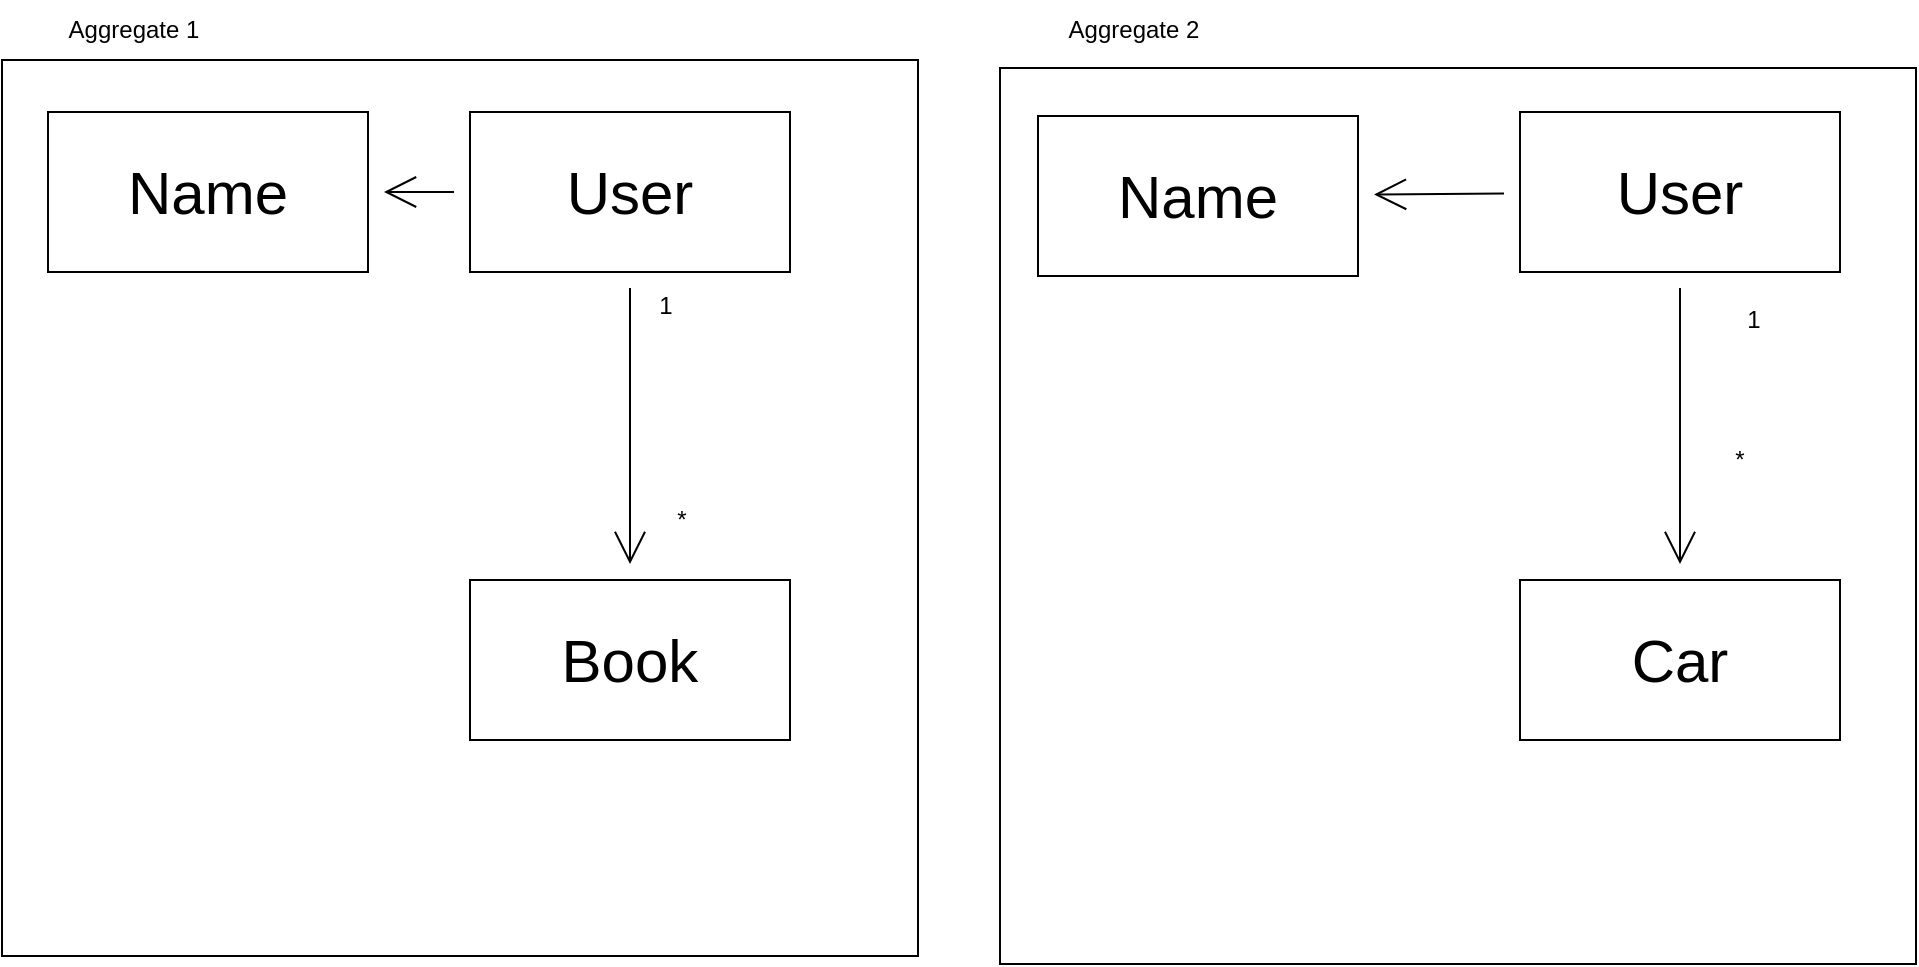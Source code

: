 <mxfile version="21.1.6" type="device">
  <diagram name="Страница 1" id="Wbb-MwMEI4_LJZPYCDE-">
    <mxGraphModel dx="3646" dy="1824" grid="0" gridSize="10" guides="1" tooltips="1" connect="1" arrows="1" fold="1" page="0" pageScale="1" pageWidth="827" pageHeight="1169" math="0" shadow="0">
      <root>
        <mxCell id="0" />
        <mxCell id="1" parent="0" />
        <mxCell id="Drn2X614myOJDq4IEAix-17" value="" style="rounded=0;whiteSpace=wrap;html=1;" vertex="1" parent="1">
          <mxGeometry x="-702" y="-154" width="458" height="448" as="geometry" />
        </mxCell>
        <mxCell id="Drn2X614myOJDq4IEAix-15" value="" style="rounded=0;whiteSpace=wrap;html=1;" vertex="1" parent="1">
          <mxGeometry x="-203" y="-150" width="458" height="448" as="geometry" />
        </mxCell>
        <mxCell id="Drn2X614myOJDq4IEAix-4" style="edgeStyle=none;curved=1;rounded=0;orthogonalLoop=1;jettySize=auto;html=1;endArrow=open;startSize=14;endSize=14;sourcePerimeterSpacing=8;targetPerimeterSpacing=8;" edge="1" parent="1" source="Drn2X614myOJDq4IEAix-1" target="Drn2X614myOJDq4IEAix-3">
          <mxGeometry relative="1" as="geometry" />
        </mxCell>
        <mxCell id="Drn2X614myOJDq4IEAix-12" style="edgeStyle=none;curved=1;rounded=0;orthogonalLoop=1;jettySize=auto;html=1;endArrow=open;startSize=14;endSize=14;sourcePerimeterSpacing=8;targetPerimeterSpacing=8;" edge="1" parent="1" source="Drn2X614myOJDq4IEAix-1" target="Drn2X614myOJDq4IEAix-11">
          <mxGeometry relative="1" as="geometry" />
        </mxCell>
        <mxCell id="Drn2X614myOJDq4IEAix-1" value="User" style="rounded=0;whiteSpace=wrap;html=1;fontSize=30;" vertex="1" parent="1">
          <mxGeometry x="-468" y="-128" width="160" height="80" as="geometry" />
        </mxCell>
        <mxCell id="Drn2X614myOJDq4IEAix-8" style="edgeStyle=none;curved=1;rounded=0;orthogonalLoop=1;jettySize=auto;html=1;endArrow=open;startSize=14;endSize=14;sourcePerimeterSpacing=8;targetPerimeterSpacing=8;" edge="1" parent="1" source="Drn2X614myOJDq4IEAix-2" target="Drn2X614myOJDq4IEAix-7">
          <mxGeometry relative="1" as="geometry" />
        </mxCell>
        <mxCell id="Drn2X614myOJDq4IEAix-14" style="edgeStyle=none;curved=1;rounded=0;orthogonalLoop=1;jettySize=auto;html=1;endArrow=open;startSize=14;endSize=14;sourcePerimeterSpacing=8;targetPerimeterSpacing=8;" edge="1" parent="1" source="Drn2X614myOJDq4IEAix-2" target="Drn2X614myOJDq4IEAix-13">
          <mxGeometry relative="1" as="geometry" />
        </mxCell>
        <mxCell id="Drn2X614myOJDq4IEAix-2" value="User" style="rounded=0;whiteSpace=wrap;html=1;fontSize=30;" vertex="1" parent="1">
          <mxGeometry x="57" y="-128" width="160" height="80" as="geometry" />
        </mxCell>
        <mxCell id="Drn2X614myOJDq4IEAix-3" value="Book" style="rounded=0;whiteSpace=wrap;html=1;fontSize=30;" vertex="1" parent="1">
          <mxGeometry x="-468" y="106" width="160" height="80" as="geometry" />
        </mxCell>
        <mxCell id="Drn2X614myOJDq4IEAix-5" value="1" style="text;html=1;strokeColor=none;fillColor=none;align=center;verticalAlign=middle;whiteSpace=wrap;rounded=0;" vertex="1" parent="1">
          <mxGeometry x="-400" y="-46" width="60" height="30" as="geometry" />
        </mxCell>
        <mxCell id="Drn2X614myOJDq4IEAix-6" value="*" style="text;html=1;strokeColor=none;fillColor=none;align=center;verticalAlign=middle;whiteSpace=wrap;rounded=0;" vertex="1" parent="1">
          <mxGeometry x="-392" y="61" width="60" height="30" as="geometry" />
        </mxCell>
        <mxCell id="Drn2X614myOJDq4IEAix-7" value="Car" style="rounded=0;whiteSpace=wrap;html=1;fontSize=30;" vertex="1" parent="1">
          <mxGeometry x="57" y="106" width="160" height="80" as="geometry" />
        </mxCell>
        <mxCell id="Drn2X614myOJDq4IEAix-9" value="1" style="text;html=1;strokeColor=none;fillColor=none;align=center;verticalAlign=middle;whiteSpace=wrap;rounded=0;" vertex="1" parent="1">
          <mxGeometry x="144" y="-39" width="60" height="30" as="geometry" />
        </mxCell>
        <mxCell id="Drn2X614myOJDq4IEAix-10" value="*" style="text;html=1;strokeColor=none;fillColor=none;align=center;verticalAlign=middle;whiteSpace=wrap;rounded=0;" vertex="1" parent="1">
          <mxGeometry x="137" y="31" width="60" height="30" as="geometry" />
        </mxCell>
        <mxCell id="Drn2X614myOJDq4IEAix-11" value="Name" style="rounded=0;whiteSpace=wrap;html=1;fontSize=30;" vertex="1" parent="1">
          <mxGeometry x="-679" y="-128" width="160" height="80" as="geometry" />
        </mxCell>
        <mxCell id="Drn2X614myOJDq4IEAix-13" value="Name" style="rounded=0;whiteSpace=wrap;html=1;fontSize=30;" vertex="1" parent="1">
          <mxGeometry x="-184" y="-126" width="160" height="80" as="geometry" />
        </mxCell>
        <mxCell id="Drn2X614myOJDq4IEAix-16" value="Aggregate 1" style="text;html=1;strokeColor=none;fillColor=none;align=center;verticalAlign=middle;whiteSpace=wrap;rounded=0;" vertex="1" parent="1">
          <mxGeometry x="-689" y="-184" width="106" height="30" as="geometry" />
        </mxCell>
        <mxCell id="Drn2X614myOJDq4IEAix-18" value="Aggregate 2" style="text;html=1;strokeColor=none;fillColor=none;align=center;verticalAlign=middle;whiteSpace=wrap;rounded=0;" vertex="1" parent="1">
          <mxGeometry x="-189" y="-184" width="106" height="30" as="geometry" />
        </mxCell>
      </root>
    </mxGraphModel>
  </diagram>
</mxfile>
